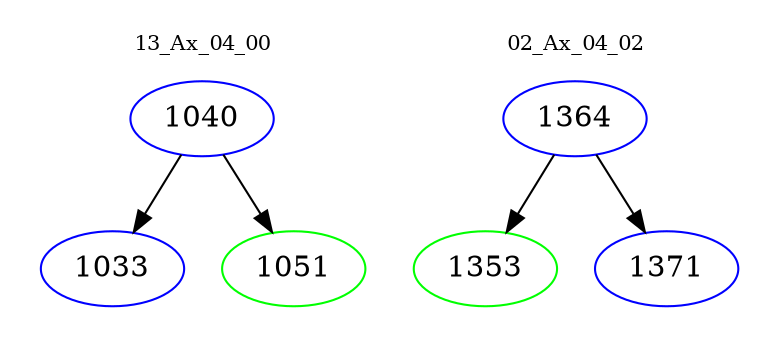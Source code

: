 digraph{
subgraph cluster_0 {
color = white
label = "13_Ax_04_00";
fontsize=10;
T0_1040 [label="1040", color="blue"]
T0_1040 -> T0_1033 [color="black"]
T0_1033 [label="1033", color="blue"]
T0_1040 -> T0_1051 [color="black"]
T0_1051 [label="1051", color="green"]
}
subgraph cluster_1 {
color = white
label = "02_Ax_04_02";
fontsize=10;
T1_1364 [label="1364", color="blue"]
T1_1364 -> T1_1353 [color="black"]
T1_1353 [label="1353", color="green"]
T1_1364 -> T1_1371 [color="black"]
T1_1371 [label="1371", color="blue"]
}
}
